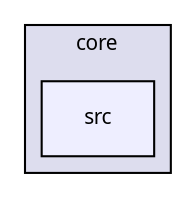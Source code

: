 digraph "src" {
  compound=true
  node [ fontsize="10", fontname="FreeSans.ttf"];
  edge [ labelfontsize="10", labelfontname="FreeSans.ttf"];
  subgraph clusterdir_6d4da112a1331882b0b6514a341190a0 {
    graph [ bgcolor="#ddddee", pencolor="black", label="core" fontname="FreeSans.ttf", fontsize="10", URL="dir_6d4da112a1331882b0b6514a341190a0.html"]
  dir_23a40276a19143fa3e703d4deb108ec1 [shape=box, label="src", style="filled", fillcolor="#eeeeff", pencolor="black", URL="dir_23a40276a19143fa3e703d4deb108ec1.html"];
  }
}
